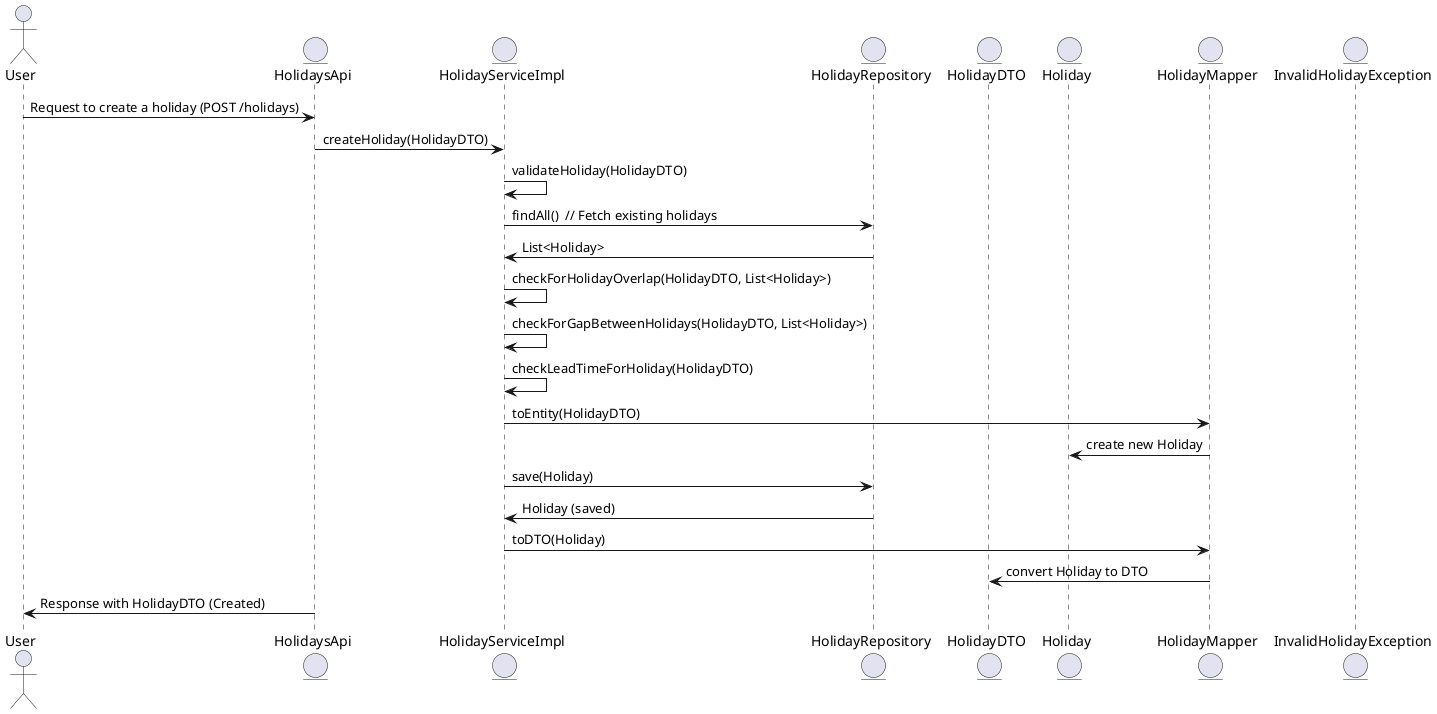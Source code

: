 @startuml

actor User
entity "HolidaysApi" as Controller
entity "HolidayServiceImpl" as Service
entity "HolidayRepository" as Repository
entity "HolidayDTO" as DTO
entity "Holiday" as Entity
entity "HolidayMapper" as Mapper
entity "InvalidHolidayException" as Exception

User -> Controller : Request to create a holiday (POST /holidays)
Controller -> Service : createHoliday(HolidayDTO)
Service -> Service : validateHoliday(HolidayDTO)
Service -> Repository : findAll()  // Fetch existing holidays
Repository -> Service : List<Holiday>
Service -> Service : checkForHolidayOverlap(HolidayDTO, List<Holiday>)
Service -> Service : checkForGapBetweenHolidays(HolidayDTO, List<Holiday>)
Service -> Service : checkLeadTimeForHoliday(HolidayDTO)
Service -> Mapper : toEntity(HolidayDTO)
Mapper -> Entity : create new Holiday
Service -> Repository : save(Holiday)
Repository -> Service : Holiday (saved)
Service -> Mapper : toDTO(Holiday)
Mapper -> DTO : convert Holiday to DTO
Controller -> User : Response with HolidayDTO (Created)

@enduml
